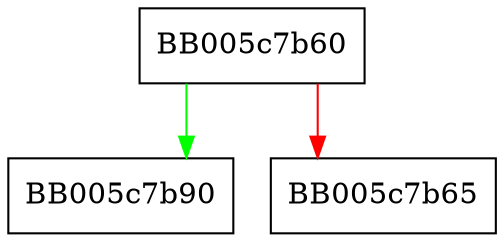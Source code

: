 digraph EVP_KEYEXCH_is_a {
  node [shape="box"];
  graph [splines=ortho];
  BB005c7b60 -> BB005c7b90 [color="green"];
  BB005c7b60 -> BB005c7b65 [color="red"];
}